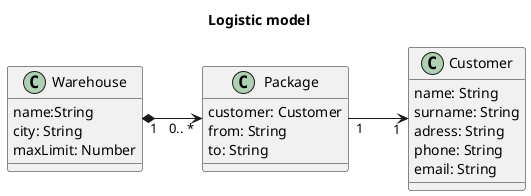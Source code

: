 @startuml
title Logistic model
left to right direction

class Package {
    customer: Customer
    from: String
    to: String
}

class Warehouse {
    name:String
    city: String
    maxLimit: Number
}

class Customer {

    name: String 
    surname: String 
    adress: String 
    phone: String 
    email: String 
}

Package "1" --> "1" Customer
Warehouse "1" *--> "0.. *" Package

@enduml